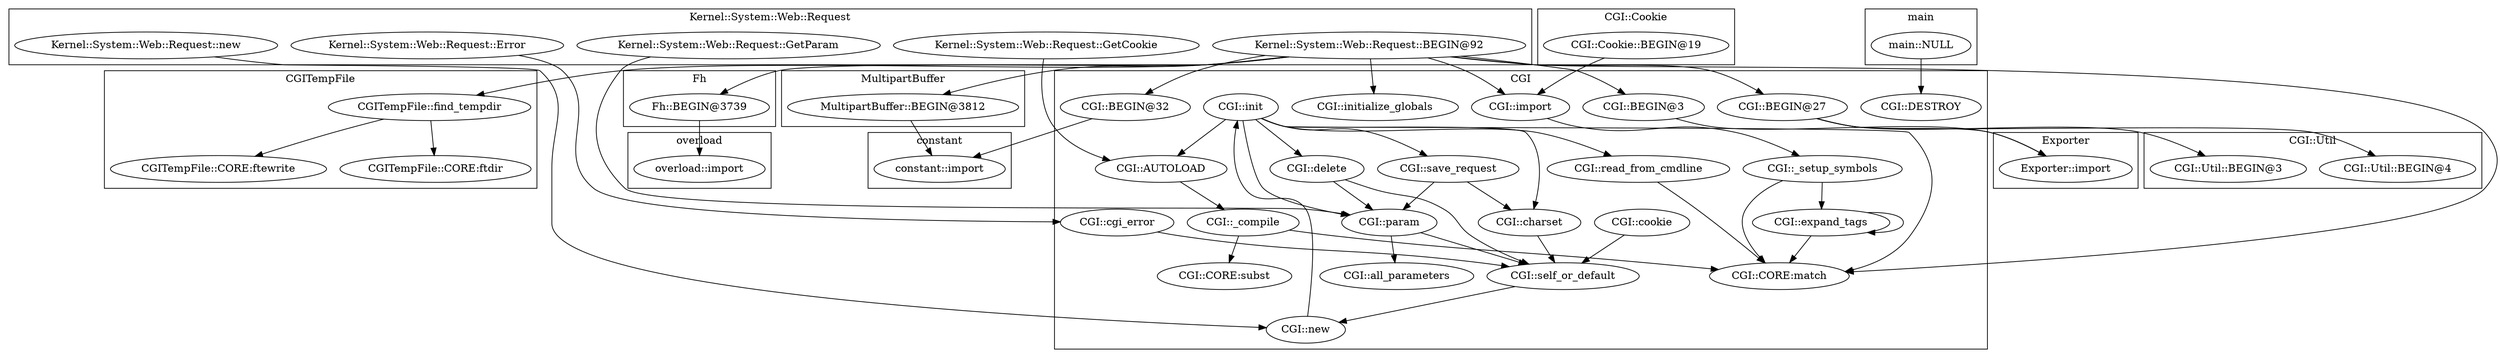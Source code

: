 digraph {
graph [overlap=false]
subgraph cluster_Kernel_System_Web_Request {
	label="Kernel::System::Web::Request";
	"Kernel::System::Web::Request::new";
	"Kernel::System::Web::Request::BEGIN@92";
	"Kernel::System::Web::Request::GetParam";
	"Kernel::System::Web::Request::Error";
	"Kernel::System::Web::Request::GetCookie";
}
subgraph cluster_constant {
	label="constant";
	"constant::import";
}
subgraph cluster_Exporter {
	label="Exporter";
	"Exporter::import";
}
subgraph cluster_Fh {
	label="Fh";
	"Fh::BEGIN@3739";
}
subgraph cluster_CGI_Util {
	label="CGI::Util";
	"CGI::Util::BEGIN@4";
	"CGI::Util::BEGIN@3";
}
subgraph cluster_CGI {
	label="CGI";
	"CGI::initialize_globals";
	"CGI::init";
	"CGI::DESTROY";
	"CGI::charset";
	"CGI::BEGIN@27";
	"CGI::new";
	"CGI::BEGIN@3";
	"CGI::cookie";
	"CGI::delete";
	"CGI::all_parameters";
	"CGI::expand_tags";
	"CGI::BEGIN@32";
	"CGI::import";
	"CGI::param";
	"CGI::CORE:subst";
	"CGI::read_from_cmdline";
	"CGI::CORE:match";
	"CGI::_compile";
	"CGI::AUTOLOAD";
	"CGI::save_request";
	"CGI::_setup_symbols";
	"CGI::cgi_error";
	"CGI::self_or_default";
}
subgraph cluster_overload {
	label="overload";
	"overload::import";
}
subgraph cluster_main {
	label="main";
	"main::NULL";
}
subgraph cluster_CGI_Cookie {
	label="CGI::Cookie";
	"CGI::Cookie::BEGIN@19";
}
subgraph cluster_CGITempFile {
	label="CGITempFile";
	"CGITempFile::CORE:ftewrite";
	"CGITempFile::find_tempdir";
	"CGITempFile::CORE:ftdir";
}
subgraph cluster_MultipartBuffer {
	label="MultipartBuffer";
	"MultipartBuffer::BEGIN@3812";
}
"Kernel::System::Web::Request::BEGIN@92" -> "CGITempFile::find_tempdir";
"CGI::new" -> "CGI::init";
"CGI::init" -> "CGI::charset";
"CGI::save_request" -> "CGI::charset";
"main::NULL" -> "CGI::DESTROY";
"Kernel::System::Web::Request::BEGIN@92" -> "CGI::BEGIN@27";
"Kernel::System::Web::Request::BEGIN@92" -> "CGI::BEGIN@32";
"CGI::Cookie::BEGIN@19" -> "CGI::import";
"Kernel::System::Web::Request::BEGIN@92" -> "CGI::import";
"Kernel::System::Web::Request::BEGIN@92" -> "MultipartBuffer::BEGIN@3812";
"CGI::BEGIN@27" -> "Exporter::import";
"CGI::BEGIN@3" -> "Exporter::import";
"CGI::BEGIN@32" -> "constant::import";
"MultipartBuffer::BEGIN@3812" -> "constant::import";
"Kernel::System::Web::Request::BEGIN@92" -> "CGI::BEGIN@3";
"CGI::BEGIN@27" -> "CGI::Util::BEGIN@4";
"Fh::BEGIN@3739" -> "overload::import";
"CGI::_setup_symbols" -> "CGI::expand_tags";
"CGI::expand_tags" -> "CGI::expand_tags";
"CGI::init" -> "CGI::param";
"Kernel::System::Web::Request::GetParam" -> "CGI::param";
"CGI::save_request" -> "CGI::param";
"CGI::delete" -> "CGI::param";
"CGITempFile::find_tempdir" -> "CGITempFile::CORE:ftdir";
"CGI::init" -> "CGI::read_from_cmdline";
"CGI::AUTOLOAD" -> "CGI::_compile";
"CGI::init" -> "CGI::AUTOLOAD";
"Kernel::System::Web::Request::GetCookie" -> "CGI::AUTOLOAD";
"Kernel::System::Web::Request::Error" -> "CGI::cgi_error";
"CGI::param" -> "CGI::self_or_default";
"CGI::cgi_error" -> "CGI::self_or_default";
"CGI::charset" -> "CGI::self_or_default";
"CGI::cookie" -> "CGI::self_or_default";
"CGI::delete" -> "CGI::self_or_default";
"Kernel::System::Web::Request::BEGIN@92" -> "Fh::BEGIN@3739";
"Kernel::System::Web::Request::new" -> "CGI::new";
"CGI::self_or_default" -> "CGI::new";
"CGI::init" -> "CGI::delete";
"Kernel::System::Web::Request::BEGIN@92" -> "CGI::CORE:match";
"CGI::_setup_symbols" -> "CGI::CORE:match";
"CGI::init" -> "CGI::CORE:match";
"CGI::read_from_cmdline" -> "CGI::CORE:match";
"CGI::_compile" -> "CGI::CORE:match";
"CGI::expand_tags" -> "CGI::CORE:match";
"CGI::BEGIN@27" -> "CGI::Util::BEGIN@3";
"CGI::init" -> "CGI::save_request";
"CGI::import" -> "CGI::_setup_symbols";
"Kernel::System::Web::Request::BEGIN@92" -> "CGI::initialize_globals";
"CGITempFile::find_tempdir" -> "CGITempFile::CORE:ftewrite";
"CGI::param" -> "CGI::all_parameters";
"CGI::_compile" -> "CGI::CORE:subst";
}
